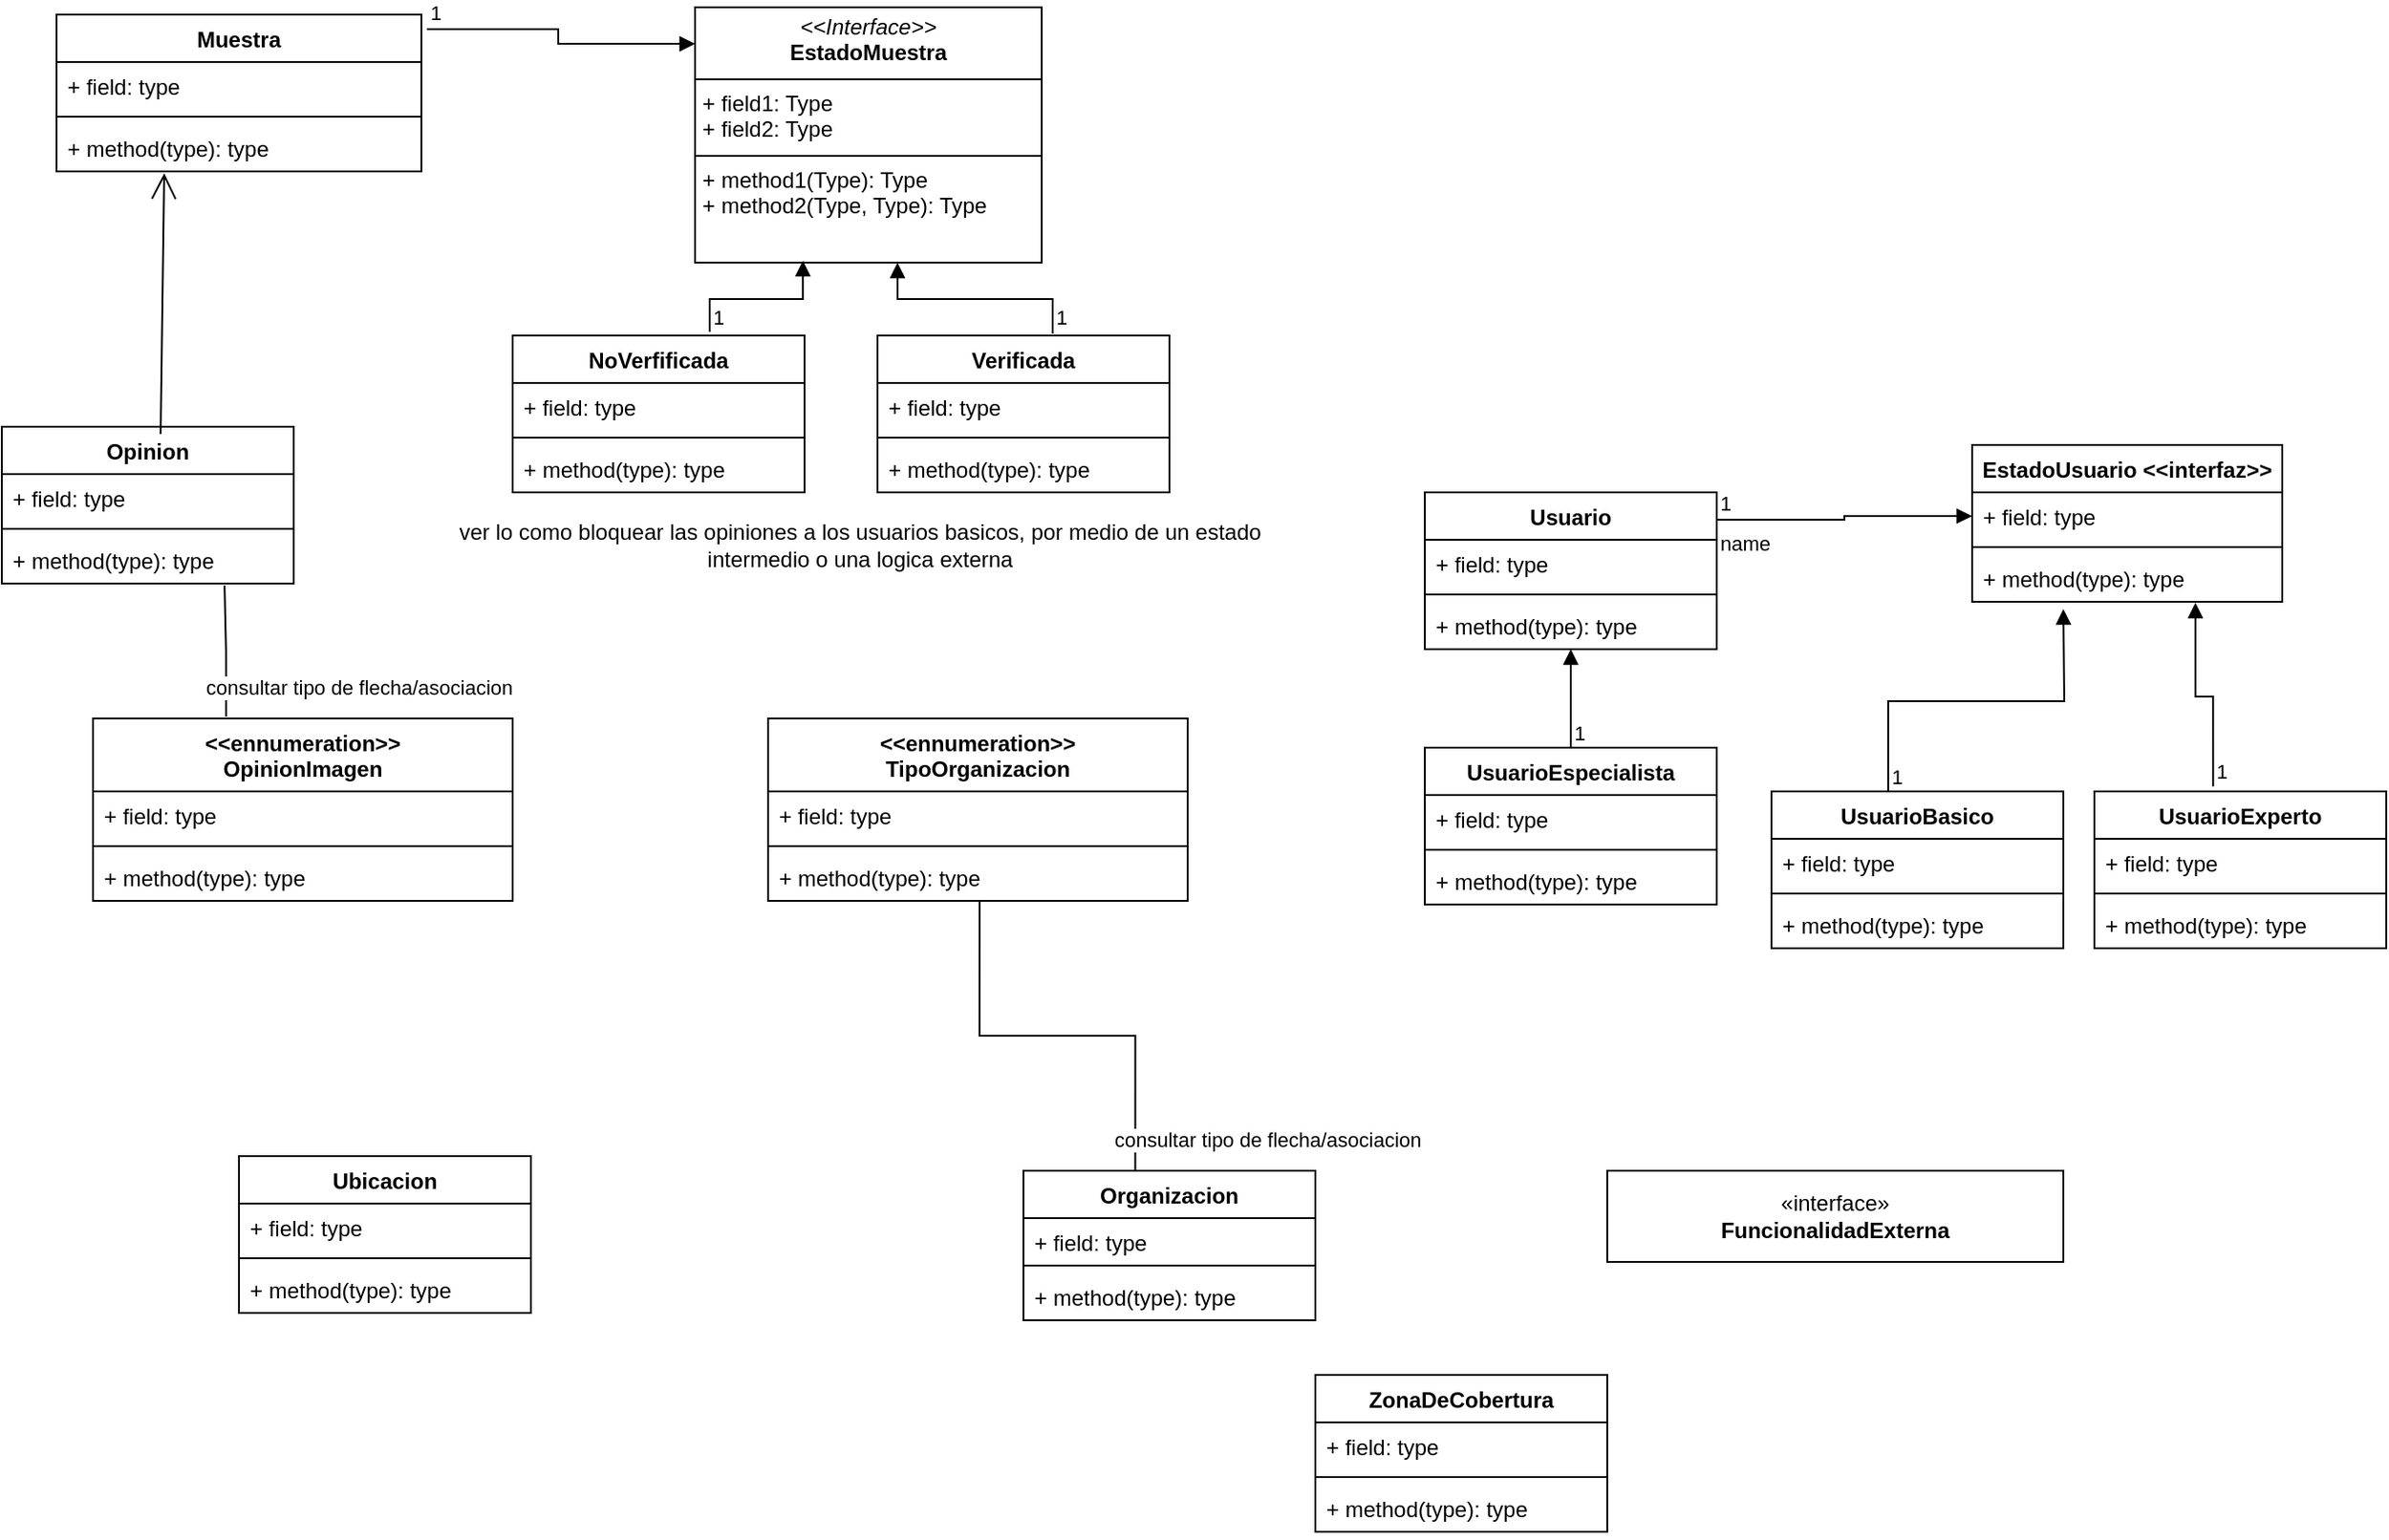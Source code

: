 <mxfile version="27.1.0">
  <diagram name="Página-1" id="QWQx5ycgKSa-g7fZR8xw">
    <mxGraphModel dx="2456" dy="889" grid="1" gridSize="10" guides="1" tooltips="1" connect="1" arrows="1" fold="1" page="1" pageScale="1" pageWidth="827" pageHeight="1169" math="0" shadow="0">
      <root>
        <mxCell id="0" />
        <mxCell id="1" parent="0" />
        <mxCell id="cGSsbk9iB9OGyVhxxqw7-1" value="Muestra" style="swimlane;fontStyle=1;align=center;verticalAlign=top;childLayout=stackLayout;horizontal=1;startSize=26;horizontalStack=0;resizeParent=1;resizeParentMax=0;resizeLast=0;collapsible=1;marginBottom=0;whiteSpace=wrap;html=1;" parent="1" vertex="1">
          <mxGeometry x="-290" y="64" width="200" height="86" as="geometry" />
        </mxCell>
        <mxCell id="cGSsbk9iB9OGyVhxxqw7-2" value="+ field: type" style="text;strokeColor=none;fillColor=none;align=left;verticalAlign=top;spacingLeft=4;spacingRight=4;overflow=hidden;rotatable=0;points=[[0,0.5],[1,0.5]];portConstraint=eastwest;whiteSpace=wrap;html=1;" parent="cGSsbk9iB9OGyVhxxqw7-1" vertex="1">
          <mxGeometry y="26" width="200" height="26" as="geometry" />
        </mxCell>
        <mxCell id="cGSsbk9iB9OGyVhxxqw7-3" value="" style="line;strokeWidth=1;fillColor=none;align=left;verticalAlign=middle;spacingTop=-1;spacingLeft=3;spacingRight=3;rotatable=0;labelPosition=right;points=[];portConstraint=eastwest;strokeColor=inherit;" parent="cGSsbk9iB9OGyVhxxqw7-1" vertex="1">
          <mxGeometry y="52" width="200" height="8" as="geometry" />
        </mxCell>
        <mxCell id="cGSsbk9iB9OGyVhxxqw7-4" value="+ method(type): type" style="text;strokeColor=none;fillColor=none;align=left;verticalAlign=top;spacingLeft=4;spacingRight=4;overflow=hidden;rotatable=0;points=[[0,0.5],[1,0.5]];portConstraint=eastwest;whiteSpace=wrap;html=1;" parent="cGSsbk9iB9OGyVhxxqw7-1" vertex="1">
          <mxGeometry y="60" width="200" height="26" as="geometry" />
        </mxCell>
        <mxCell id="cGSsbk9iB9OGyVhxxqw7-5" value="Usuario" style="swimlane;fontStyle=1;align=center;verticalAlign=top;childLayout=stackLayout;horizontal=1;startSize=26;horizontalStack=0;resizeParent=1;resizeParentMax=0;resizeLast=0;collapsible=1;marginBottom=0;whiteSpace=wrap;html=1;" parent="1" vertex="1">
          <mxGeometry x="460" y="326" width="160" height="86" as="geometry" />
        </mxCell>
        <mxCell id="cGSsbk9iB9OGyVhxxqw7-6" value="+ field: type" style="text;strokeColor=none;fillColor=none;align=left;verticalAlign=top;spacingLeft=4;spacingRight=4;overflow=hidden;rotatable=0;points=[[0,0.5],[1,0.5]];portConstraint=eastwest;whiteSpace=wrap;html=1;" parent="cGSsbk9iB9OGyVhxxqw7-5" vertex="1">
          <mxGeometry y="26" width="160" height="26" as="geometry" />
        </mxCell>
        <mxCell id="cGSsbk9iB9OGyVhxxqw7-7" value="" style="line;strokeWidth=1;fillColor=none;align=left;verticalAlign=middle;spacingTop=-1;spacingLeft=3;spacingRight=3;rotatable=0;labelPosition=right;points=[];portConstraint=eastwest;strokeColor=inherit;" parent="cGSsbk9iB9OGyVhxxqw7-5" vertex="1">
          <mxGeometry y="52" width="160" height="8" as="geometry" />
        </mxCell>
        <mxCell id="cGSsbk9iB9OGyVhxxqw7-8" value="+ method(type): type" style="text;strokeColor=none;fillColor=none;align=left;verticalAlign=top;spacingLeft=4;spacingRight=4;overflow=hidden;rotatable=0;points=[[0,0.5],[1,0.5]];portConstraint=eastwest;whiteSpace=wrap;html=1;" parent="cGSsbk9iB9OGyVhxxqw7-5" vertex="1">
          <mxGeometry y="60" width="160" height="26" as="geometry" />
        </mxCell>
        <mxCell id="cGSsbk9iB9OGyVhxxqw7-9" value="Organizacion" style="swimlane;fontStyle=1;align=center;verticalAlign=top;childLayout=stackLayout;horizontal=1;startSize=26;horizontalStack=0;resizeParent=1;resizeParentMax=0;resizeLast=0;collapsible=1;marginBottom=0;whiteSpace=wrap;html=1;" parent="1" vertex="1">
          <mxGeometry x="240" y="698" width="160" height="82" as="geometry" />
        </mxCell>
        <mxCell id="cGSsbk9iB9OGyVhxxqw7-10" value="+ field: type" style="text;strokeColor=none;fillColor=none;align=left;verticalAlign=top;spacingLeft=4;spacingRight=4;overflow=hidden;rotatable=0;points=[[0,0.5],[1,0.5]];portConstraint=eastwest;whiteSpace=wrap;html=1;" parent="cGSsbk9iB9OGyVhxxqw7-9" vertex="1">
          <mxGeometry y="26" width="160" height="22" as="geometry" />
        </mxCell>
        <mxCell id="cGSsbk9iB9OGyVhxxqw7-11" value="" style="line;strokeWidth=1;fillColor=none;align=left;verticalAlign=middle;spacingTop=-1;spacingLeft=3;spacingRight=3;rotatable=0;labelPosition=right;points=[];portConstraint=eastwest;strokeColor=inherit;" parent="cGSsbk9iB9OGyVhxxqw7-9" vertex="1">
          <mxGeometry y="48" width="160" height="8" as="geometry" />
        </mxCell>
        <mxCell id="cGSsbk9iB9OGyVhxxqw7-12" value="+ method(type): type" style="text;strokeColor=none;fillColor=none;align=left;verticalAlign=top;spacingLeft=4;spacingRight=4;overflow=hidden;rotatable=0;points=[[0,0.5],[1,0.5]];portConstraint=eastwest;whiteSpace=wrap;html=1;" parent="cGSsbk9iB9OGyVhxxqw7-9" vertex="1">
          <mxGeometry y="56" width="160" height="26" as="geometry" />
        </mxCell>
        <mxCell id="cGSsbk9iB9OGyVhxxqw7-17" value="ZonaDeCobertura" style="swimlane;fontStyle=1;align=center;verticalAlign=top;childLayout=stackLayout;horizontal=1;startSize=26;horizontalStack=0;resizeParent=1;resizeParentMax=0;resizeLast=0;collapsible=1;marginBottom=0;whiteSpace=wrap;html=1;" parent="1" vertex="1">
          <mxGeometry x="400" y="810" width="160" height="86" as="geometry" />
        </mxCell>
        <mxCell id="cGSsbk9iB9OGyVhxxqw7-18" value="+ field: type" style="text;strokeColor=none;fillColor=none;align=left;verticalAlign=top;spacingLeft=4;spacingRight=4;overflow=hidden;rotatable=0;points=[[0,0.5],[1,0.5]];portConstraint=eastwest;whiteSpace=wrap;html=1;" parent="cGSsbk9iB9OGyVhxxqw7-17" vertex="1">
          <mxGeometry y="26" width="160" height="26" as="geometry" />
        </mxCell>
        <mxCell id="cGSsbk9iB9OGyVhxxqw7-19" value="" style="line;strokeWidth=1;fillColor=none;align=left;verticalAlign=middle;spacingTop=-1;spacingLeft=3;spacingRight=3;rotatable=0;labelPosition=right;points=[];portConstraint=eastwest;strokeColor=inherit;" parent="cGSsbk9iB9OGyVhxxqw7-17" vertex="1">
          <mxGeometry y="52" width="160" height="8" as="geometry" />
        </mxCell>
        <mxCell id="cGSsbk9iB9OGyVhxxqw7-20" value="+ method(type): type" style="text;strokeColor=none;fillColor=none;align=left;verticalAlign=top;spacingLeft=4;spacingRight=4;overflow=hidden;rotatable=0;points=[[0,0.5],[1,0.5]];portConstraint=eastwest;whiteSpace=wrap;html=1;" parent="cGSsbk9iB9OGyVhxxqw7-17" vertex="1">
          <mxGeometry y="60" width="160" height="26" as="geometry" />
        </mxCell>
        <mxCell id="cGSsbk9iB9OGyVhxxqw7-21" value="«interface»&lt;br&gt;&lt;b&gt;FuncionalidadExterna&lt;/b&gt;" style="html=1;whiteSpace=wrap;" parent="1" vertex="1">
          <mxGeometry x="560" y="698" width="250" height="50" as="geometry" />
        </mxCell>
        <mxCell id="52-MHRkxoG1J65x_g5ix-4" value="EstadoUsuario &amp;lt;&amp;lt;interfaz&amp;gt;&amp;gt;" style="swimlane;fontStyle=1;align=center;verticalAlign=top;childLayout=stackLayout;horizontal=1;startSize=26;horizontalStack=0;resizeParent=1;resizeParentMax=0;resizeLast=0;collapsible=1;marginBottom=0;whiteSpace=wrap;html=1;" vertex="1" parent="1">
          <mxGeometry x="760" y="300" width="170" height="86" as="geometry" />
        </mxCell>
        <mxCell id="52-MHRkxoG1J65x_g5ix-5" value="+ field: type" style="text;strokeColor=none;fillColor=none;align=left;verticalAlign=top;spacingLeft=4;spacingRight=4;overflow=hidden;rotatable=0;points=[[0,0.5],[1,0.5]];portConstraint=eastwest;whiteSpace=wrap;html=1;" vertex="1" parent="52-MHRkxoG1J65x_g5ix-4">
          <mxGeometry y="26" width="170" height="26" as="geometry" />
        </mxCell>
        <mxCell id="52-MHRkxoG1J65x_g5ix-6" value="" style="line;strokeWidth=1;fillColor=none;align=left;verticalAlign=middle;spacingTop=-1;spacingLeft=3;spacingRight=3;rotatable=0;labelPosition=right;points=[];portConstraint=eastwest;strokeColor=inherit;" vertex="1" parent="52-MHRkxoG1J65x_g5ix-4">
          <mxGeometry y="52" width="170" height="8" as="geometry" />
        </mxCell>
        <mxCell id="52-MHRkxoG1J65x_g5ix-7" value="+ method(type): type" style="text;strokeColor=none;fillColor=none;align=left;verticalAlign=top;spacingLeft=4;spacingRight=4;overflow=hidden;rotatable=0;points=[[0,0.5],[1,0.5]];portConstraint=eastwest;whiteSpace=wrap;html=1;" vertex="1" parent="52-MHRkxoG1J65x_g5ix-4">
          <mxGeometry y="60" width="170" height="26" as="geometry" />
        </mxCell>
        <mxCell id="52-MHRkxoG1J65x_g5ix-8" value="UsuarioBasico" style="swimlane;fontStyle=1;align=center;verticalAlign=top;childLayout=stackLayout;horizontal=1;startSize=26;horizontalStack=0;resizeParent=1;resizeParentMax=0;resizeLast=0;collapsible=1;marginBottom=0;whiteSpace=wrap;html=1;" vertex="1" parent="1">
          <mxGeometry x="650" y="490" width="160" height="86" as="geometry" />
        </mxCell>
        <mxCell id="52-MHRkxoG1J65x_g5ix-9" value="+ field: type" style="text;strokeColor=none;fillColor=none;align=left;verticalAlign=top;spacingLeft=4;spacingRight=4;overflow=hidden;rotatable=0;points=[[0,0.5],[1,0.5]];portConstraint=eastwest;whiteSpace=wrap;html=1;" vertex="1" parent="52-MHRkxoG1J65x_g5ix-8">
          <mxGeometry y="26" width="160" height="26" as="geometry" />
        </mxCell>
        <mxCell id="52-MHRkxoG1J65x_g5ix-10" value="" style="line;strokeWidth=1;fillColor=none;align=left;verticalAlign=middle;spacingTop=-1;spacingLeft=3;spacingRight=3;rotatable=0;labelPosition=right;points=[];portConstraint=eastwest;strokeColor=inherit;" vertex="1" parent="52-MHRkxoG1J65x_g5ix-8">
          <mxGeometry y="52" width="160" height="8" as="geometry" />
        </mxCell>
        <mxCell id="52-MHRkxoG1J65x_g5ix-11" value="+ method(type): type" style="text;strokeColor=none;fillColor=none;align=left;verticalAlign=top;spacingLeft=4;spacingRight=4;overflow=hidden;rotatable=0;points=[[0,0.5],[1,0.5]];portConstraint=eastwest;whiteSpace=wrap;html=1;" vertex="1" parent="52-MHRkxoG1J65x_g5ix-8">
          <mxGeometry y="60" width="160" height="26" as="geometry" />
        </mxCell>
        <mxCell id="52-MHRkxoG1J65x_g5ix-12" value="UsuarioExperto" style="swimlane;fontStyle=1;align=center;verticalAlign=top;childLayout=stackLayout;horizontal=1;startSize=26;horizontalStack=0;resizeParent=1;resizeParentMax=0;resizeLast=0;collapsible=1;marginBottom=0;whiteSpace=wrap;html=1;" vertex="1" parent="1">
          <mxGeometry x="827" y="490" width="160" height="86" as="geometry" />
        </mxCell>
        <mxCell id="52-MHRkxoG1J65x_g5ix-13" value="+ field: type" style="text;strokeColor=none;fillColor=none;align=left;verticalAlign=top;spacingLeft=4;spacingRight=4;overflow=hidden;rotatable=0;points=[[0,0.5],[1,0.5]];portConstraint=eastwest;whiteSpace=wrap;html=1;" vertex="1" parent="52-MHRkxoG1J65x_g5ix-12">
          <mxGeometry y="26" width="160" height="26" as="geometry" />
        </mxCell>
        <mxCell id="52-MHRkxoG1J65x_g5ix-14" value="" style="line;strokeWidth=1;fillColor=none;align=left;verticalAlign=middle;spacingTop=-1;spacingLeft=3;spacingRight=3;rotatable=0;labelPosition=right;points=[];portConstraint=eastwest;strokeColor=inherit;" vertex="1" parent="52-MHRkxoG1J65x_g5ix-12">
          <mxGeometry y="52" width="160" height="8" as="geometry" />
        </mxCell>
        <mxCell id="52-MHRkxoG1J65x_g5ix-15" value="+ method(type): type" style="text;strokeColor=none;fillColor=none;align=left;verticalAlign=top;spacingLeft=4;spacingRight=4;overflow=hidden;rotatable=0;points=[[0,0.5],[1,0.5]];portConstraint=eastwest;whiteSpace=wrap;html=1;" vertex="1" parent="52-MHRkxoG1J65x_g5ix-12">
          <mxGeometry y="60" width="160" height="26" as="geometry" />
        </mxCell>
        <mxCell id="52-MHRkxoG1J65x_g5ix-18" value="" style="endArrow=block;endFill=1;html=1;edgeStyle=orthogonalEdgeStyle;align=left;verticalAlign=top;rounded=0;exitX=0.4;exitY=0;exitDx=0;exitDy=0;exitPerimeter=0;" edge="1" parent="1" source="52-MHRkxoG1J65x_g5ix-8">
          <mxGeometry x="-1" relative="1" as="geometry">
            <mxPoint x="330" y="390" as="sourcePoint" />
            <mxPoint x="810" y="390" as="targetPoint" />
          </mxGeometry>
        </mxCell>
        <mxCell id="52-MHRkxoG1J65x_g5ix-19" value="1" style="edgeLabel;resizable=0;html=1;align=left;verticalAlign=bottom;" connectable="0" vertex="1" parent="52-MHRkxoG1J65x_g5ix-18">
          <mxGeometry x="-1" relative="1" as="geometry" />
        </mxCell>
        <mxCell id="52-MHRkxoG1J65x_g5ix-20" value="name" style="endArrow=block;endFill=1;html=1;edgeStyle=orthogonalEdgeStyle;align=left;verticalAlign=top;rounded=0;entryX=0;entryY=0.5;entryDx=0;entryDy=0;exitX=1;exitY=0.174;exitDx=0;exitDy=0;exitPerimeter=0;" edge="1" parent="1" source="cGSsbk9iB9OGyVhxxqw7-5" target="52-MHRkxoG1J65x_g5ix-5">
          <mxGeometry x="-1" relative="1" as="geometry">
            <mxPoint x="593" y="586" as="sourcePoint" />
            <mxPoint x="530" y="430" as="targetPoint" />
          </mxGeometry>
        </mxCell>
        <mxCell id="52-MHRkxoG1J65x_g5ix-21" value="1" style="edgeLabel;resizable=0;html=1;align=left;verticalAlign=bottom;" connectable="0" vertex="1" parent="52-MHRkxoG1J65x_g5ix-20">
          <mxGeometry x="-1" relative="1" as="geometry" />
        </mxCell>
        <mxCell id="52-MHRkxoG1J65x_g5ix-22" value="" style="endArrow=block;endFill=1;html=1;edgeStyle=orthogonalEdgeStyle;align=left;verticalAlign=top;rounded=0;entryX=0.72;entryY=1.02;entryDx=0;entryDy=0;entryPerimeter=0;exitX=0.407;exitY=-0.032;exitDx=0;exitDy=0;exitPerimeter=0;" edge="1" parent="1" source="52-MHRkxoG1J65x_g5ix-12" target="52-MHRkxoG1J65x_g5ix-7">
          <mxGeometry x="-1" relative="1" as="geometry">
            <mxPoint x="913" y="756" as="sourcePoint" />
            <mxPoint x="850" y="600" as="targetPoint" />
          </mxGeometry>
        </mxCell>
        <mxCell id="52-MHRkxoG1J65x_g5ix-23" value="1" style="edgeLabel;resizable=0;html=1;align=left;verticalAlign=bottom;" connectable="0" vertex="1" parent="52-MHRkxoG1J65x_g5ix-22">
          <mxGeometry x="-1" relative="1" as="geometry" />
        </mxCell>
        <mxCell id="52-MHRkxoG1J65x_g5ix-24" value="UsuarioEspecialista" style="swimlane;fontStyle=1;align=center;verticalAlign=top;childLayout=stackLayout;horizontal=1;startSize=26;horizontalStack=0;resizeParent=1;resizeParentMax=0;resizeLast=0;collapsible=1;marginBottom=0;whiteSpace=wrap;html=1;" vertex="1" parent="1">
          <mxGeometry x="460" y="466" width="160" height="86" as="geometry" />
        </mxCell>
        <mxCell id="52-MHRkxoG1J65x_g5ix-25" value="+ field: type" style="text;strokeColor=none;fillColor=none;align=left;verticalAlign=top;spacingLeft=4;spacingRight=4;overflow=hidden;rotatable=0;points=[[0,0.5],[1,0.5]];portConstraint=eastwest;whiteSpace=wrap;html=1;" vertex="1" parent="52-MHRkxoG1J65x_g5ix-24">
          <mxGeometry y="26" width="160" height="26" as="geometry" />
        </mxCell>
        <mxCell id="52-MHRkxoG1J65x_g5ix-26" value="" style="line;strokeWidth=1;fillColor=none;align=left;verticalAlign=middle;spacingTop=-1;spacingLeft=3;spacingRight=3;rotatable=0;labelPosition=right;points=[];portConstraint=eastwest;strokeColor=inherit;" vertex="1" parent="52-MHRkxoG1J65x_g5ix-24">
          <mxGeometry y="52" width="160" height="8" as="geometry" />
        </mxCell>
        <mxCell id="52-MHRkxoG1J65x_g5ix-27" value="+ method(type): type" style="text;strokeColor=none;fillColor=none;align=left;verticalAlign=top;spacingLeft=4;spacingRight=4;overflow=hidden;rotatable=0;points=[[0,0.5],[1,0.5]];portConstraint=eastwest;whiteSpace=wrap;html=1;" vertex="1" parent="52-MHRkxoG1J65x_g5ix-24">
          <mxGeometry y="60" width="160" height="26" as="geometry" />
        </mxCell>
        <mxCell id="52-MHRkxoG1J65x_g5ix-28" value="" style="endArrow=block;endFill=1;html=1;edgeStyle=orthogonalEdgeStyle;align=left;verticalAlign=top;rounded=0;exitX=0.5;exitY=0;exitDx=0;exitDy=0;" edge="1" parent="1" source="52-MHRkxoG1J65x_g5ix-24" target="cGSsbk9iB9OGyVhxxqw7-5">
          <mxGeometry x="-1" relative="1" as="geometry">
            <mxPoint x="800" y="612" as="sourcePoint" />
            <mxPoint x="847" y="436" as="targetPoint" />
          </mxGeometry>
        </mxCell>
        <mxCell id="52-MHRkxoG1J65x_g5ix-29" value="1" style="edgeLabel;resizable=0;html=1;align=left;verticalAlign=bottom;" connectable="0" vertex="1" parent="52-MHRkxoG1J65x_g5ix-28">
          <mxGeometry x="-1" relative="1" as="geometry" />
        </mxCell>
        <mxCell id="52-MHRkxoG1J65x_g5ix-30" value="&lt;p style=&quot;margin:0px;margin-top:4px;text-align:center;&quot;&gt;&lt;i&gt;&amp;lt;&amp;lt;Interface&amp;gt;&amp;gt;&lt;/i&gt;&lt;br&gt;&lt;b&gt;EstadoMuestra&lt;/b&gt;&lt;/p&gt;&lt;hr size=&quot;1&quot; style=&quot;border-style:solid;&quot;&gt;&lt;p style=&quot;margin:0px;margin-left:4px;&quot;&gt;+ field1: Type&lt;br&gt;+ field2: Type&lt;/p&gt;&lt;hr size=&quot;1&quot; style=&quot;border-style:solid;&quot;&gt;&lt;p style=&quot;margin:0px;margin-left:4px;&quot;&gt;+ method1(Type): Type&lt;br&gt;+ method2(Type, Type): Type&lt;/p&gt;" style="verticalAlign=top;align=left;overflow=fill;html=1;whiteSpace=wrap;" vertex="1" parent="1">
          <mxGeometry x="60" y="60" width="190" height="140" as="geometry" />
        </mxCell>
        <mxCell id="52-MHRkxoG1J65x_g5ix-31" value="NoVerfificada" style="swimlane;fontStyle=1;align=center;verticalAlign=top;childLayout=stackLayout;horizontal=1;startSize=26;horizontalStack=0;resizeParent=1;resizeParentMax=0;resizeLast=0;collapsible=1;marginBottom=0;whiteSpace=wrap;html=1;" vertex="1" parent="1">
          <mxGeometry x="-40" y="240" width="160" height="86" as="geometry" />
        </mxCell>
        <mxCell id="52-MHRkxoG1J65x_g5ix-32" value="+ field: type" style="text;strokeColor=none;fillColor=none;align=left;verticalAlign=top;spacingLeft=4;spacingRight=4;overflow=hidden;rotatable=0;points=[[0,0.5],[1,0.5]];portConstraint=eastwest;whiteSpace=wrap;html=1;" vertex="1" parent="52-MHRkxoG1J65x_g5ix-31">
          <mxGeometry y="26" width="160" height="26" as="geometry" />
        </mxCell>
        <mxCell id="52-MHRkxoG1J65x_g5ix-33" value="" style="line;strokeWidth=1;fillColor=none;align=left;verticalAlign=middle;spacingTop=-1;spacingLeft=3;spacingRight=3;rotatable=0;labelPosition=right;points=[];portConstraint=eastwest;strokeColor=inherit;" vertex="1" parent="52-MHRkxoG1J65x_g5ix-31">
          <mxGeometry y="52" width="160" height="8" as="geometry" />
        </mxCell>
        <mxCell id="52-MHRkxoG1J65x_g5ix-34" value="+ method(type): type" style="text;strokeColor=none;fillColor=none;align=left;verticalAlign=top;spacingLeft=4;spacingRight=4;overflow=hidden;rotatable=0;points=[[0,0.5],[1,0.5]];portConstraint=eastwest;whiteSpace=wrap;html=1;" vertex="1" parent="52-MHRkxoG1J65x_g5ix-31">
          <mxGeometry y="60" width="160" height="26" as="geometry" />
        </mxCell>
        <mxCell id="52-MHRkxoG1J65x_g5ix-35" value="Verificada" style="swimlane;fontStyle=1;align=center;verticalAlign=top;childLayout=stackLayout;horizontal=1;startSize=26;horizontalStack=0;resizeParent=1;resizeParentMax=0;resizeLast=0;collapsible=1;marginBottom=0;whiteSpace=wrap;html=1;" vertex="1" parent="1">
          <mxGeometry x="160" y="240" width="160" height="86" as="geometry" />
        </mxCell>
        <mxCell id="52-MHRkxoG1J65x_g5ix-36" value="+ field: type" style="text;strokeColor=none;fillColor=none;align=left;verticalAlign=top;spacingLeft=4;spacingRight=4;overflow=hidden;rotatable=0;points=[[0,0.5],[1,0.5]];portConstraint=eastwest;whiteSpace=wrap;html=1;" vertex="1" parent="52-MHRkxoG1J65x_g5ix-35">
          <mxGeometry y="26" width="160" height="26" as="geometry" />
        </mxCell>
        <mxCell id="52-MHRkxoG1J65x_g5ix-37" value="" style="line;strokeWidth=1;fillColor=none;align=left;verticalAlign=middle;spacingTop=-1;spacingLeft=3;spacingRight=3;rotatable=0;labelPosition=right;points=[];portConstraint=eastwest;strokeColor=inherit;" vertex="1" parent="52-MHRkxoG1J65x_g5ix-35">
          <mxGeometry y="52" width="160" height="8" as="geometry" />
        </mxCell>
        <mxCell id="52-MHRkxoG1J65x_g5ix-38" value="+ method(type): type" style="text;strokeColor=none;fillColor=none;align=left;verticalAlign=top;spacingLeft=4;spacingRight=4;overflow=hidden;rotatable=0;points=[[0,0.5],[1,0.5]];portConstraint=eastwest;whiteSpace=wrap;html=1;" vertex="1" parent="52-MHRkxoG1J65x_g5ix-35">
          <mxGeometry y="60" width="160" height="26" as="geometry" />
        </mxCell>
        <mxCell id="52-MHRkxoG1J65x_g5ix-39" value="" style="endArrow=block;endFill=1;html=1;edgeStyle=orthogonalEdgeStyle;align=left;verticalAlign=top;rounded=0;exitX=0.675;exitY=-0.023;exitDx=0;exitDy=0;entryX=0.311;entryY=0.993;entryDx=0;entryDy=0;entryPerimeter=0;exitPerimeter=0;" edge="1" parent="1" source="52-MHRkxoG1J65x_g5ix-31" target="52-MHRkxoG1J65x_g5ix-30">
          <mxGeometry x="-1" relative="1" as="geometry">
            <mxPoint x="120" y="454" as="sourcePoint" />
            <mxPoint x="120" y="400" as="targetPoint" />
          </mxGeometry>
        </mxCell>
        <mxCell id="52-MHRkxoG1J65x_g5ix-40" value="1" style="edgeLabel;resizable=0;html=1;align=left;verticalAlign=bottom;" connectable="0" vertex="1" parent="52-MHRkxoG1J65x_g5ix-39">
          <mxGeometry x="-1" relative="1" as="geometry" />
        </mxCell>
        <mxCell id="52-MHRkxoG1J65x_g5ix-41" value="" style="endArrow=block;endFill=1;html=1;edgeStyle=orthogonalEdgeStyle;align=left;verticalAlign=top;rounded=0;exitX=0.6;exitY=-0.012;exitDx=0;exitDy=0;entryX=0.584;entryY=1;entryDx=0;entryDy=0;entryPerimeter=0;exitPerimeter=0;" edge="1" parent="1" source="52-MHRkxoG1J65x_g5ix-35" target="52-MHRkxoG1J65x_g5ix-30">
          <mxGeometry x="-1" relative="1" as="geometry">
            <mxPoint x="360" y="424" as="sourcePoint" />
            <mxPoint x="360" y="370" as="targetPoint" />
          </mxGeometry>
        </mxCell>
        <mxCell id="52-MHRkxoG1J65x_g5ix-42" value="1" style="edgeLabel;resizable=0;html=1;align=left;verticalAlign=bottom;" connectable="0" vertex="1" parent="52-MHRkxoG1J65x_g5ix-41">
          <mxGeometry x="-1" relative="1" as="geometry" />
        </mxCell>
        <mxCell id="52-MHRkxoG1J65x_g5ix-43" value="" style="endArrow=block;endFill=1;html=1;edgeStyle=orthogonalEdgeStyle;align=left;verticalAlign=top;rounded=0;exitX=1.015;exitY=0.093;exitDx=0;exitDy=0;entryX=0;entryY=0.143;entryDx=0;entryDy=0;entryPerimeter=0;exitPerimeter=0;" edge="1" parent="1" source="cGSsbk9iB9OGyVhxxqw7-1" target="52-MHRkxoG1J65x_g5ix-30">
          <mxGeometry x="-1" relative="1" as="geometry">
            <mxPoint x="-230" y="254" as="sourcePoint" />
            <mxPoint x="-50" y="81.98" as="targetPoint" />
          </mxGeometry>
        </mxCell>
        <mxCell id="52-MHRkxoG1J65x_g5ix-44" value="1" style="edgeLabel;resizable=0;html=1;align=left;verticalAlign=bottom;" connectable="0" vertex="1" parent="52-MHRkxoG1J65x_g5ix-43">
          <mxGeometry x="-1" relative="1" as="geometry" />
        </mxCell>
        <mxCell id="52-MHRkxoG1J65x_g5ix-45" value="&amp;lt;&amp;lt;ennumeration&amp;gt;&amp;gt;&lt;br&gt;OpinionImagen&lt;br&gt;&lt;br&gt;&lt;div&gt;&lt;br&gt;&lt;/div&gt;" style="swimlane;fontStyle=1;align=center;verticalAlign=top;childLayout=stackLayout;horizontal=1;startSize=40;horizontalStack=0;resizeParent=1;resizeParentMax=0;resizeLast=0;collapsible=1;marginBottom=0;whiteSpace=wrap;html=1;" vertex="1" parent="1">
          <mxGeometry x="-270" y="450" width="230" height="100" as="geometry" />
        </mxCell>
        <mxCell id="52-MHRkxoG1J65x_g5ix-46" value="+ field: type" style="text;strokeColor=none;fillColor=none;align=left;verticalAlign=top;spacingLeft=4;spacingRight=4;overflow=hidden;rotatable=0;points=[[0,0.5],[1,0.5]];portConstraint=eastwest;whiteSpace=wrap;html=1;" vertex="1" parent="52-MHRkxoG1J65x_g5ix-45">
          <mxGeometry y="40" width="230" height="26" as="geometry" />
        </mxCell>
        <mxCell id="52-MHRkxoG1J65x_g5ix-47" value="" style="line;strokeWidth=1;fillColor=none;align=left;verticalAlign=middle;spacingTop=-1;spacingLeft=3;spacingRight=3;rotatable=0;labelPosition=right;points=[];portConstraint=eastwest;strokeColor=inherit;" vertex="1" parent="52-MHRkxoG1J65x_g5ix-45">
          <mxGeometry y="66" width="230" height="8" as="geometry" />
        </mxCell>
        <mxCell id="52-MHRkxoG1J65x_g5ix-48" value="+ method(type): type" style="text;strokeColor=none;fillColor=none;align=left;verticalAlign=top;spacingLeft=4;spacingRight=4;overflow=hidden;rotatable=0;points=[[0,0.5],[1,0.5]];portConstraint=eastwest;whiteSpace=wrap;html=1;" vertex="1" parent="52-MHRkxoG1J65x_g5ix-45">
          <mxGeometry y="74" width="230" height="26" as="geometry" />
        </mxCell>
        <mxCell id="52-MHRkxoG1J65x_g5ix-50" value="Opinion" style="swimlane;fontStyle=1;align=center;verticalAlign=top;childLayout=stackLayout;horizontal=1;startSize=26;horizontalStack=0;resizeParent=1;resizeParentMax=0;resizeLast=0;collapsible=1;marginBottom=0;whiteSpace=wrap;html=1;" vertex="1" parent="1">
          <mxGeometry x="-320" y="290" width="160" height="86" as="geometry" />
        </mxCell>
        <mxCell id="52-MHRkxoG1J65x_g5ix-51" value="+ field: type" style="text;strokeColor=none;fillColor=none;align=left;verticalAlign=top;spacingLeft=4;spacingRight=4;overflow=hidden;rotatable=0;points=[[0,0.5],[1,0.5]];portConstraint=eastwest;whiteSpace=wrap;html=1;" vertex="1" parent="52-MHRkxoG1J65x_g5ix-50">
          <mxGeometry y="26" width="160" height="26" as="geometry" />
        </mxCell>
        <mxCell id="52-MHRkxoG1J65x_g5ix-52" value="" style="line;strokeWidth=1;fillColor=none;align=left;verticalAlign=middle;spacingTop=-1;spacingLeft=3;spacingRight=3;rotatable=0;labelPosition=right;points=[];portConstraint=eastwest;strokeColor=inherit;" vertex="1" parent="52-MHRkxoG1J65x_g5ix-50">
          <mxGeometry y="52" width="160" height="8" as="geometry" />
        </mxCell>
        <mxCell id="52-MHRkxoG1J65x_g5ix-53" value="+ method(type): type" style="text;strokeColor=none;fillColor=none;align=left;verticalAlign=top;spacingLeft=4;spacingRight=4;overflow=hidden;rotatable=0;points=[[0,0.5],[1,0.5]];portConstraint=eastwest;whiteSpace=wrap;html=1;" vertex="1" parent="52-MHRkxoG1J65x_g5ix-50">
          <mxGeometry y="60" width="160" height="26" as="geometry" />
        </mxCell>
        <mxCell id="52-MHRkxoG1J65x_g5ix-54" value="" style="endArrow=open;endFill=1;endSize=12;html=1;rounded=0;entryX=0.295;entryY=1.038;entryDx=0;entryDy=0;entryPerimeter=0;exitX=0.544;exitY=0.047;exitDx=0;exitDy=0;exitPerimeter=0;" edge="1" parent="1" source="52-MHRkxoG1J65x_g5ix-50" target="cGSsbk9iB9OGyVhxxqw7-4">
          <mxGeometry width="160" relative="1" as="geometry">
            <mxPoint x="-240" y="288" as="sourcePoint" />
            <mxPoint x="390" y="340" as="targetPoint" />
          </mxGeometry>
        </mxCell>
        <mxCell id="52-MHRkxoG1J65x_g5ix-59" value="" style="endArrow=none;html=1;edgeStyle=orthogonalEdgeStyle;rounded=0;entryX=0.763;entryY=1.038;entryDx=0;entryDy=0;entryPerimeter=0;exitX=0.317;exitY=-0.01;exitDx=0;exitDy=0;exitPerimeter=0;" edge="1" parent="1" source="52-MHRkxoG1J65x_g5ix-45" target="52-MHRkxoG1J65x_g5ix-53">
          <mxGeometry relative="1" as="geometry">
            <mxPoint x="-260" y="470" as="sourcePoint" />
            <mxPoint x="-100" y="470" as="targetPoint" />
          </mxGeometry>
        </mxCell>
        <mxCell id="52-MHRkxoG1J65x_g5ix-60" value="consultar tipo de flecha/asociacion" style="edgeLabel;resizable=0;html=1;align=left;verticalAlign=bottom;" connectable="0" vertex="1" parent="52-MHRkxoG1J65x_g5ix-59">
          <mxGeometry x="-1" relative="1" as="geometry">
            <mxPoint x="-13" y="-8" as="offset" />
          </mxGeometry>
        </mxCell>
        <mxCell id="52-MHRkxoG1J65x_g5ix-63" value="Ubicacion" style="swimlane;fontStyle=1;align=center;verticalAlign=top;childLayout=stackLayout;horizontal=1;startSize=26;horizontalStack=0;resizeParent=1;resizeParentMax=0;resizeLast=0;collapsible=1;marginBottom=0;whiteSpace=wrap;html=1;" vertex="1" parent="1">
          <mxGeometry x="-190" y="690" width="160" height="86" as="geometry" />
        </mxCell>
        <mxCell id="52-MHRkxoG1J65x_g5ix-64" value="+ field: type" style="text;strokeColor=none;fillColor=none;align=left;verticalAlign=top;spacingLeft=4;spacingRight=4;overflow=hidden;rotatable=0;points=[[0,0.5],[1,0.5]];portConstraint=eastwest;whiteSpace=wrap;html=1;" vertex="1" parent="52-MHRkxoG1J65x_g5ix-63">
          <mxGeometry y="26" width="160" height="26" as="geometry" />
        </mxCell>
        <mxCell id="52-MHRkxoG1J65x_g5ix-65" value="" style="line;strokeWidth=1;fillColor=none;align=left;verticalAlign=middle;spacingTop=-1;spacingLeft=3;spacingRight=3;rotatable=0;labelPosition=right;points=[];portConstraint=eastwest;strokeColor=inherit;" vertex="1" parent="52-MHRkxoG1J65x_g5ix-63">
          <mxGeometry y="52" width="160" height="8" as="geometry" />
        </mxCell>
        <mxCell id="52-MHRkxoG1J65x_g5ix-66" value="+ method(type): type" style="text;strokeColor=none;fillColor=none;align=left;verticalAlign=top;spacingLeft=4;spacingRight=4;overflow=hidden;rotatable=0;points=[[0,0.5],[1,0.5]];portConstraint=eastwest;whiteSpace=wrap;html=1;" vertex="1" parent="52-MHRkxoG1J65x_g5ix-63">
          <mxGeometry y="60" width="160" height="26" as="geometry" />
        </mxCell>
        <mxCell id="52-MHRkxoG1J65x_g5ix-67" value="ver lo como bloquear las opiniones a los usuarios basicos, por medio de un estado&lt;br&gt;intermedio o una logica externa" style="text;html=1;align=center;verticalAlign=middle;resizable=0;points=[];autosize=1;strokeColor=none;fillColor=none;" vertex="1" parent="1">
          <mxGeometry x="-80" y="335" width="460" height="40" as="geometry" />
        </mxCell>
        <mxCell id="52-MHRkxoG1J65x_g5ix-68" value="&amp;lt;&amp;lt;ennumeration&amp;gt;&amp;gt;&lt;br&gt;TipoOrganizacion&lt;br&gt;&lt;br&gt;&lt;div&gt;&lt;br&gt;&lt;/div&gt;" style="swimlane;fontStyle=1;align=center;verticalAlign=top;childLayout=stackLayout;horizontal=1;startSize=40;horizontalStack=0;resizeParent=1;resizeParentMax=0;resizeLast=0;collapsible=1;marginBottom=0;whiteSpace=wrap;html=1;" vertex="1" parent="1">
          <mxGeometry x="100" y="450" width="230" height="100" as="geometry" />
        </mxCell>
        <mxCell id="52-MHRkxoG1J65x_g5ix-69" value="+ field: type" style="text;strokeColor=none;fillColor=none;align=left;verticalAlign=top;spacingLeft=4;spacingRight=4;overflow=hidden;rotatable=0;points=[[0,0.5],[1,0.5]];portConstraint=eastwest;whiteSpace=wrap;html=1;" vertex="1" parent="52-MHRkxoG1J65x_g5ix-68">
          <mxGeometry y="40" width="230" height="26" as="geometry" />
        </mxCell>
        <mxCell id="52-MHRkxoG1J65x_g5ix-70" value="" style="line;strokeWidth=1;fillColor=none;align=left;verticalAlign=middle;spacingTop=-1;spacingLeft=3;spacingRight=3;rotatable=0;labelPosition=right;points=[];portConstraint=eastwest;strokeColor=inherit;" vertex="1" parent="52-MHRkxoG1J65x_g5ix-68">
          <mxGeometry y="66" width="230" height="8" as="geometry" />
        </mxCell>
        <mxCell id="52-MHRkxoG1J65x_g5ix-71" value="+ method(type): type" style="text;strokeColor=none;fillColor=none;align=left;verticalAlign=top;spacingLeft=4;spacingRight=4;overflow=hidden;rotatable=0;points=[[0,0.5],[1,0.5]];portConstraint=eastwest;whiteSpace=wrap;html=1;" vertex="1" parent="52-MHRkxoG1J65x_g5ix-68">
          <mxGeometry y="74" width="230" height="26" as="geometry" />
        </mxCell>
        <mxCell id="52-MHRkxoG1J65x_g5ix-72" value="" style="endArrow=none;html=1;edgeStyle=orthogonalEdgeStyle;rounded=0;entryX=0.504;entryY=1.018;entryDx=0;entryDy=0;entryPerimeter=0;exitX=0.383;exitY=-0.006;exitDx=0;exitDy=0;exitPerimeter=0;" edge="1" parent="1" source="cGSsbk9iB9OGyVhxxqw7-9" target="52-MHRkxoG1J65x_g5ix-71">
          <mxGeometry relative="1" as="geometry">
            <mxPoint x="171" y="722" as="sourcePoint" />
            <mxPoint x="170" y="650" as="targetPoint" />
          </mxGeometry>
        </mxCell>
        <mxCell id="52-MHRkxoG1J65x_g5ix-73" value="consultar tipo de flecha/asociacion" style="edgeLabel;resizable=0;html=1;align=left;verticalAlign=bottom;" connectable="0" vertex="1" parent="52-MHRkxoG1J65x_g5ix-72">
          <mxGeometry x="-1" relative="1" as="geometry">
            <mxPoint x="-13" y="-8" as="offset" />
          </mxGeometry>
        </mxCell>
      </root>
    </mxGraphModel>
  </diagram>
</mxfile>
